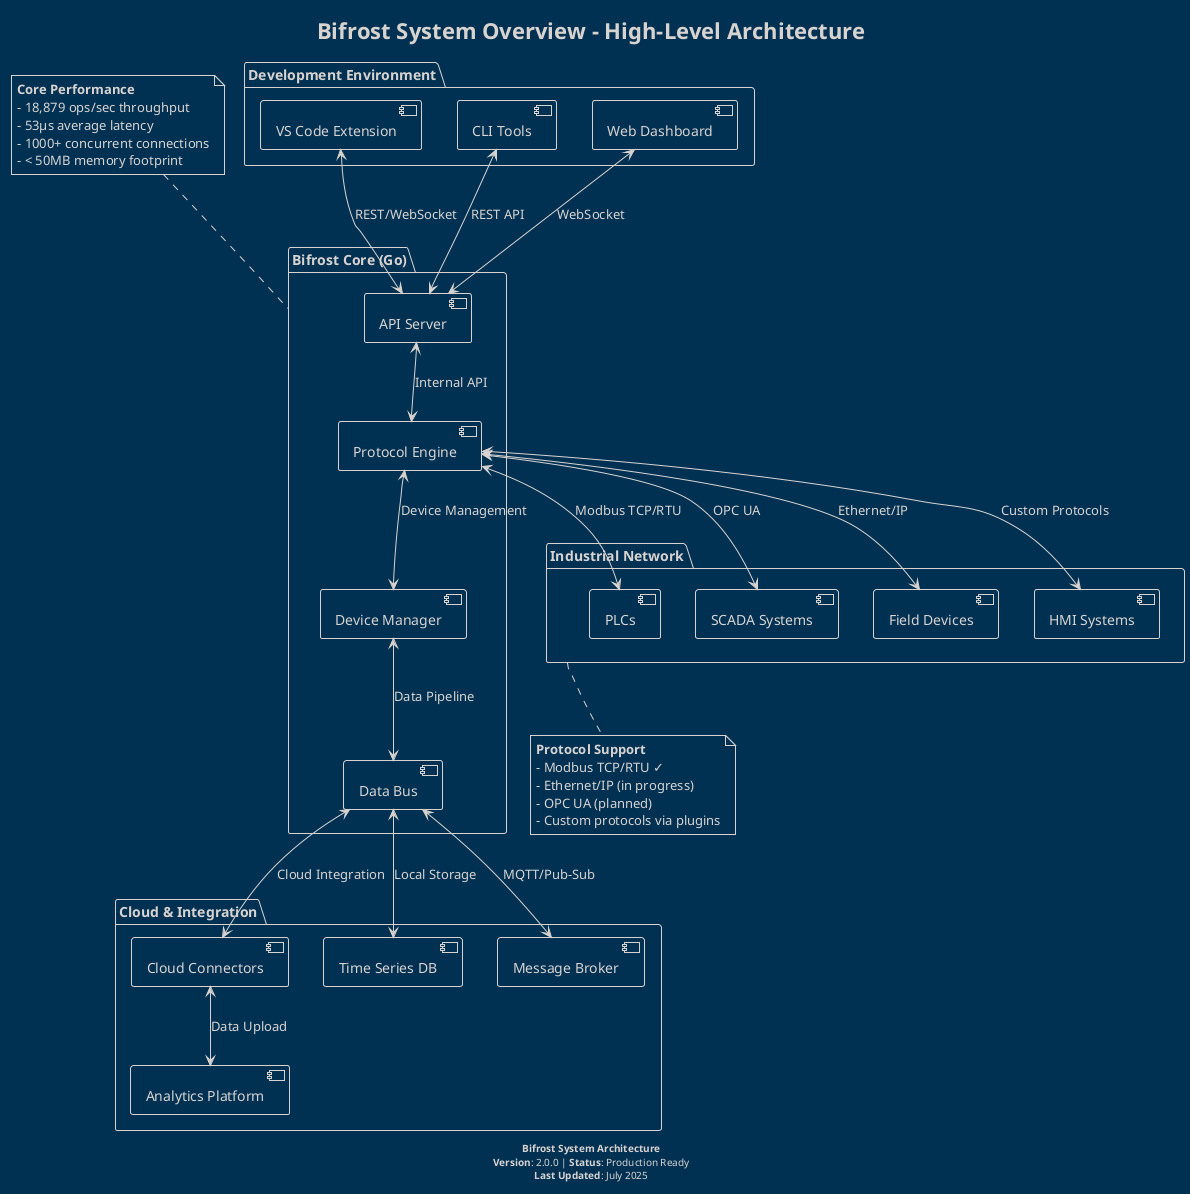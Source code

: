 @startuml System Overview
!theme blueprint

title Bifrost System Overview - High-Level Architecture

' Define main system packages
package "Development Environment" as dev {
  component [VS Code Extension] as vscode
  component [CLI Tools] as cli
  component [Web Dashboard] as web
}

package "Bifrost Core (Go)" as core {
  component [API Server] as api
  component [Protocol Engine] as protocols
  component [Device Manager] as devices
  component [Data Bus] as databus
}

package "Industrial Network" as industrial {
  component [PLCs] as plcs
  component [SCADA Systems] as scada
  component [Field Devices] as field
  component [HMI Systems] as hmi
}

package "Cloud & Integration" as cloud {
  component [Cloud Connectors] as connectors
  component [Analytics Platform] as analytics
  component [Time Series DB] as tsdb
  component [Message Broker] as broker
}

' Main data flows
vscode <--> api : REST/WebSocket
cli <--> api : REST API
web <--> api : WebSocket

api <--> protocols : Internal API
protocols <--> devices : Device Management
devices <--> databus : Data Pipeline

protocols <--> plcs : Modbus TCP/RTU
protocols <--> scada : OPC UA
protocols <--> field : Ethernet/IP
protocols <--> hmi : Custom Protocols

databus <--> connectors : Cloud Integration
connectors <--> analytics : Data Upload
databus <--> tsdb : Local Storage
databus <--> broker : MQTT/Pub-Sub

' Performance annotations
note top of core
  **Core Performance**
  - 18,879 ops/sec throughput
  - 53µs average latency
  - 1000+ concurrent connections
  - < 50MB memory footprint
end note

note bottom of industrial
  **Protocol Support**
  - Modbus TCP/RTU ✓
  - Ethernet/IP (in progress)
  - OPC UA (planned)
  - Custom protocols via plugins
end note

' Footer
center footer
  **Bifrost System Architecture**
  **Version**: 2.0.0 | **Status**: Production Ready
  **Last Updated**: July 2025
end footer

@enduml
